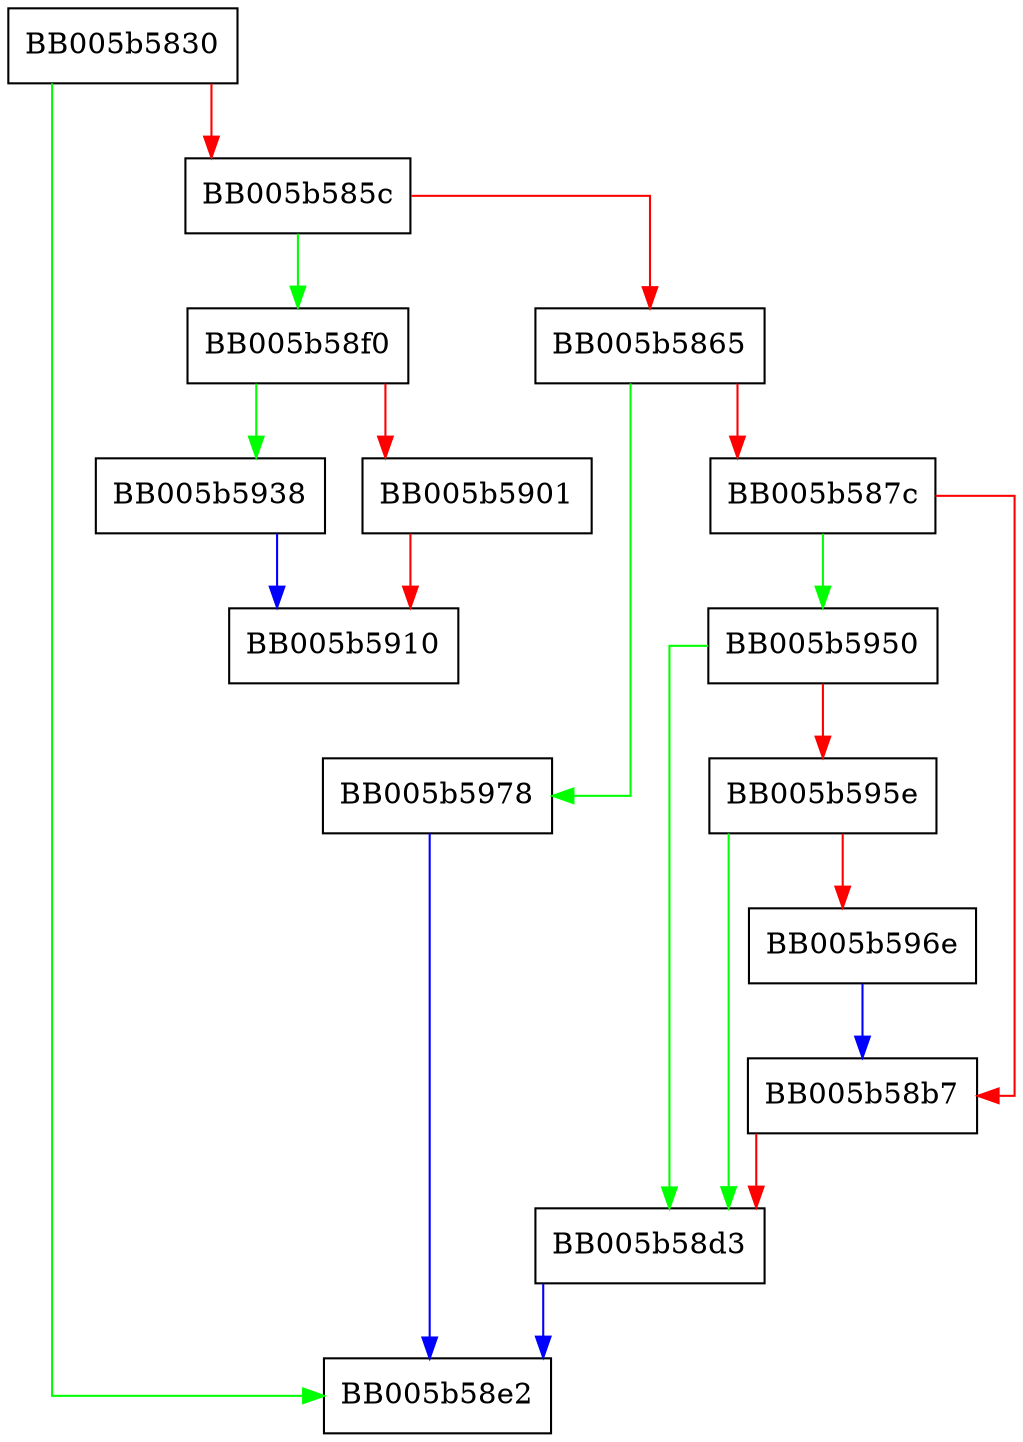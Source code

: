 digraph aesni_gcm_init_key {
  node [shape="box"];
  graph [splines=ortho];
  BB005b5830 -> BB005b58e2 [color="green"];
  BB005b5830 -> BB005b585c [color="red"];
  BB005b585c -> BB005b58f0 [color="green"];
  BB005b585c -> BB005b5865 [color="red"];
  BB005b5865 -> BB005b5978 [color="green"];
  BB005b5865 -> BB005b587c [color="red"];
  BB005b587c -> BB005b5950 [color="green"];
  BB005b587c -> BB005b58b7 [color="red"];
  BB005b58b7 -> BB005b58d3 [color="red"];
  BB005b58d3 -> BB005b58e2 [color="blue"];
  BB005b58f0 -> BB005b5938 [color="green"];
  BB005b58f0 -> BB005b5901 [color="red"];
  BB005b5901 -> BB005b5910 [color="red"];
  BB005b5938 -> BB005b5910 [color="blue"];
  BB005b5950 -> BB005b58d3 [color="green"];
  BB005b5950 -> BB005b595e [color="red"];
  BB005b595e -> BB005b58d3 [color="green"];
  BB005b595e -> BB005b596e [color="red"];
  BB005b596e -> BB005b58b7 [color="blue"];
  BB005b5978 -> BB005b58e2 [color="blue"];
}